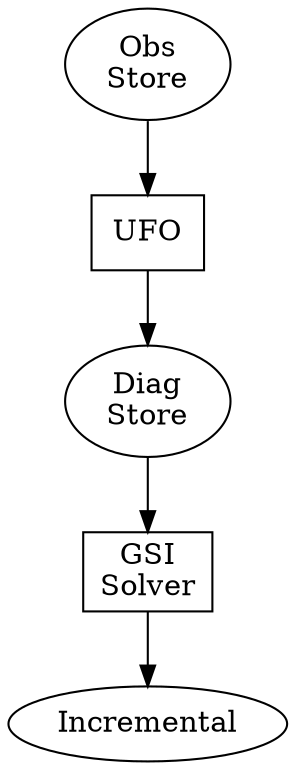 digraph NcdiagFlow
  {
  obs_store  [ shape=ellipse, label="Obs\nStore" ];
  diag_store [ shape=ellipse, label="Diag\nStore" ];
  incr       [ shape=ellipse, label="Incremental" ];
  
  gsi_sol  [ shape=box, label="GSI\nSolver" ];
  ufo      [ shape=box, label="UFO" ];

  obs_store -> ufo -> diag_store -> gsi_sol -> incr;
  }
